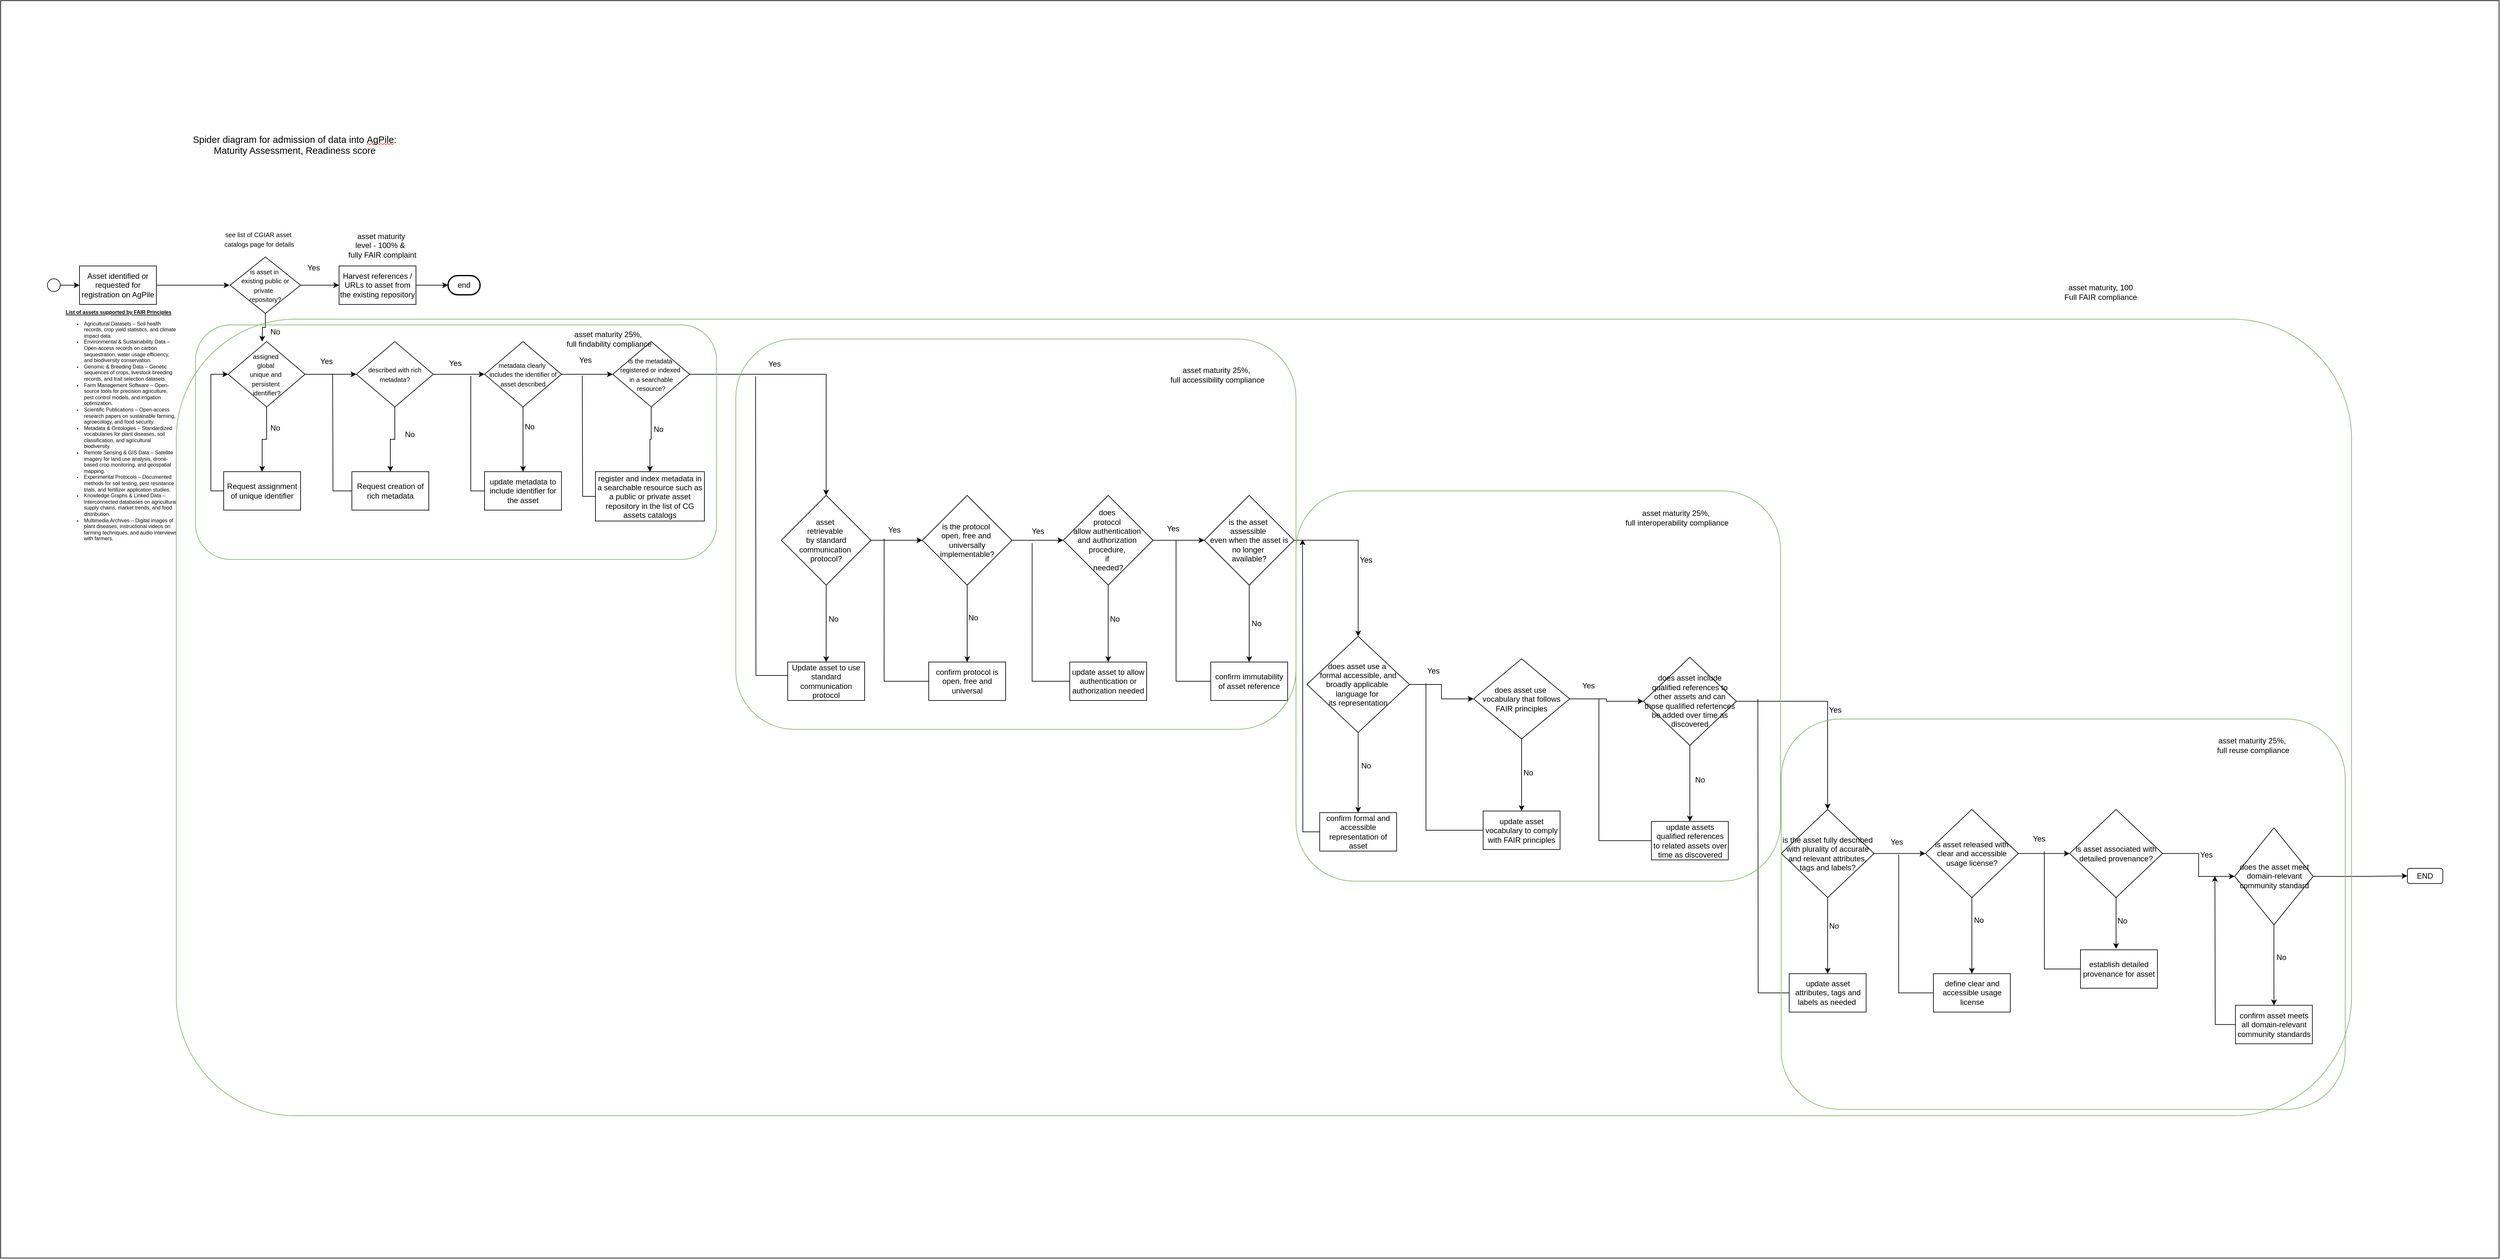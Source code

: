 <mxfile version="27.0.6" pages="2">
  <diagram name="Asset-Decision-Tree" id="kh70RzPJQsRN2QVFIez3">
    <mxGraphModel dx="121473" dy="16720" grid="0" gridSize="10" guides="0" tooltips="1" connect="1" arrows="1" fold="1" page="0" pageScale="1" pageWidth="850" pageHeight="1100" math="0" shadow="0">
      <root>
        <mxCell id="0" />
        <mxCell id="1" parent="0" />
        <mxCell id="baJGxwz3a-WyB7PCBtRj-94" value="" style="group" vertex="1" connectable="0" parent="1">
          <mxGeometry x="-117260" y="-13882" width="3898" height="1962" as="geometry" />
        </mxCell>
        <mxCell id="EKoYhgj5fetH4Y42ur88-1" value="&lt;span data-contrast=&quot;none&quot; class=&quot;TextRun SCXO240272631 BCX8&quot; lang=&quot;EN-US&quot; style=&quot;margin: 0px; padding: 0px; user-select: text; -webkit-user-drag: none; -webkit-tap-highlight-color: transparent; color: rgb(0, 0, 0); font-style: normal; font-variant-caps: normal; font-weight: normal; letter-spacing: normal; orphans: 2; text-align: left; text-indent: 0px; text-transform: none; widows: 2; word-spacing: 0px; -webkit-text-stroke-width: 0px; white-space: normal; background-color: transparent; text-decoration: none; font-size: 11pt; font-family: &amp;quot;Aptos Narrow&amp;quot;, sans-serif; line-height: 17px; font-variant-ligatures: none !important;&quot;&gt;&lt;span class=&quot;NormalTextRun SCXO240272631 BCX8&quot; style=&quot;margin: 0px; padding: 0px; user-select: text; -webkit-user-drag: none; -webkit-tap-highlight-color: transparent; background-color: inherit;&quot;&gt;Spider diagram for admission of data into&lt;span&gt;&amp;nbsp;&lt;/span&gt;&lt;/span&gt;&lt;span class=&quot;SpellingError SCXO240272631 BCX8&quot; style=&quot;margin: 0px; padding: 0px; user-select: text; -webkit-user-drag: none; -webkit-tap-highlight-color: transparent; background-repeat: repeat-x; background-position: left bottom; background-image: url(&amp;quot;data:image/gif;base64,R0lGODlhBQAEAJECAP////8AAAAAAAAAACH5BAEAAAIALAAAAAAFAAQAAAIIlGAXCCHrTCgAOw==&amp;quot;); border-bottom: 1px solid transparent; background-color: inherit;&quot;&gt;AgPile&lt;/span&gt;&lt;span class=&quot;NormalTextRun SCXO240272631 BCX8&quot; style=&quot;margin: 0px; padding: 0px; user-select: text; -webkit-user-drag: none; -webkit-tap-highlight-color: transparent; background-color: inherit;&quot;&gt;:&amp;nbsp;&lt;/span&gt;&lt;/span&gt;&lt;div style=&quot;text-align: center;&quot;&gt;&lt;span data-contrast=&quot;none&quot; class=&quot;TextRun SCXO240272631 BCX8&quot; lang=&quot;EN-US&quot; style=&quot;margin: 0px; padding: 0px; user-select: text; -webkit-user-drag: none; -webkit-tap-highlight-color: transparent; color: rgb(0, 0, 0); font-style: normal; font-variant-caps: normal; font-weight: normal; letter-spacing: normal; orphans: 2; text-indent: 0px; text-transform: none; widows: 2; word-spacing: 0px; -webkit-text-stroke-width: 0px; white-space: normal; background-color: transparent; text-decoration: none; font-size: 11pt; font-family: &amp;quot;Aptos Narrow&amp;quot;, sans-serif; line-height: 17px; font-variant-ligatures: none !important;&quot;&gt;&lt;span class=&quot;NormalTextRun SCXO240272631 BCX8&quot; style=&quot;margin: 0px; padding: 0px; user-select: text; -webkit-user-drag: none; -webkit-tap-highlight-color: transparent; background-color: inherit;&quot;&gt;Maturity Assessment, Readiness score&lt;/span&gt;&lt;/span&gt;&lt;span class=&quot;EOP SCXO240272631 BCX8&quot; style=&quot;margin: 0px; padding: 0px; user-select: text; -webkit-user-drag: none; -webkit-tap-highlight-color: transparent; color: rgb(0, 0, 0); font-style: normal; font-variant-ligatures: normal; font-variant-caps: normal; font-weight: 400; letter-spacing: normal; orphans: 2; text-align: left; text-indent: 0px; text-transform: none; widows: 2; word-spacing: 0px; -webkit-text-stroke-width: 0px; white-space: normal; background-color: rgb(255, 255, 255); text-decoration-thickness: initial; text-decoration-style: initial; text-decoration-color: initial; font-size: 11pt; line-height: 17px; font-family: &amp;quot;Aptos Narrow&amp;quot;, sans-serif;&quot;&gt;&amp;nbsp;&lt;/span&gt;&lt;/div&gt;" style="text;whiteSpace=wrap;html=1;" parent="baJGxwz3a-WyB7PCBtRj-94" vertex="1">
          <mxGeometry x="298" y="202" width="450" height="60" as="geometry" />
        </mxCell>
        <mxCell id="EKoYhgj5fetH4Y42ur88-4" value="" style="edgeStyle=orthogonalEdgeStyle;rounded=0;orthogonalLoop=1;jettySize=auto;html=1;" parent="baJGxwz3a-WyB7PCBtRj-94" source="EKoYhgj5fetH4Y42ur88-2" target="EKoYhgj5fetH4Y42ur88-3" edge="1">
          <mxGeometry relative="1" as="geometry" />
        </mxCell>
        <mxCell id="EKoYhgj5fetH4Y42ur88-2" value="" style="ellipse;whiteSpace=wrap;html=1;aspect=fixed;" parent="baJGxwz3a-WyB7PCBtRj-94" vertex="1">
          <mxGeometry x="73" y="434" width="20" height="20" as="geometry" />
        </mxCell>
        <mxCell id="EKoYhgj5fetH4Y42ur88-3" value="Asset identified or requested for registration on AgPile" style="whiteSpace=wrap;html=1;" parent="baJGxwz3a-WyB7PCBtRj-94" vertex="1">
          <mxGeometry x="123" y="414" width="120" height="60" as="geometry" />
        </mxCell>
        <mxCell id="EKoYhgj5fetH4Y42ur88-8" value="" style="edgeStyle=orthogonalEdgeStyle;rounded=0;orthogonalLoop=1;jettySize=auto;html=1;" parent="baJGxwz3a-WyB7PCBtRj-94" source="EKoYhgj5fetH4Y42ur88-6" target="EKoYhgj5fetH4Y42ur88-7" edge="1">
          <mxGeometry relative="1" as="geometry" />
        </mxCell>
        <mxCell id="EKoYhgj5fetH4Y42ur88-14" value="" style="edgeStyle=orthogonalEdgeStyle;rounded=0;orthogonalLoop=1;jettySize=auto;html=1;" parent="baJGxwz3a-WyB7PCBtRj-94" source="EKoYhgj5fetH4Y42ur88-6" edge="1">
          <mxGeometry relative="1" as="geometry">
            <mxPoint x="408" y="532" as="targetPoint" />
          </mxGeometry>
        </mxCell>
        <mxCell id="EKoYhgj5fetH4Y42ur88-6" value="&lt;font style=&quot;font-size: 10px;&quot;&gt;is asset in&amp;nbsp;&lt;/font&gt;&lt;div&gt;&lt;font style=&quot;font-size: 10px;&quot;&gt;existing public or private&amp;nbsp;&amp;nbsp;&lt;/font&gt;&lt;/div&gt;&lt;div&gt;&lt;font style=&quot;font-size: 10px;&quot;&gt;repository?&lt;/font&gt;&lt;/div&gt;" style="rhombus;whiteSpace=wrap;html=1;" parent="baJGxwz3a-WyB7PCBtRj-94" vertex="1">
          <mxGeometry x="358" y="400" width="110" height="88" as="geometry" />
        </mxCell>
        <mxCell id="EKoYhgj5fetH4Y42ur88-10" style="edgeStyle=orthogonalEdgeStyle;rounded=0;orthogonalLoop=1;jettySize=auto;html=1;" parent="baJGxwz3a-WyB7PCBtRj-94" source="EKoYhgj5fetH4Y42ur88-7" target="EKoYhgj5fetH4Y42ur88-9" edge="1">
          <mxGeometry relative="1" as="geometry" />
        </mxCell>
        <mxCell id="EKoYhgj5fetH4Y42ur88-7" value="Harvest references / URLs to asset from the existing repository" style="whiteSpace=wrap;html=1;" parent="baJGxwz3a-WyB7PCBtRj-94" vertex="1">
          <mxGeometry x="528" y="414" width="120" height="60" as="geometry" />
        </mxCell>
        <mxCell id="EKoYhgj5fetH4Y42ur88-9" value="end" style="strokeWidth=2;html=1;shape=mxgraph.flowchart.terminator;whiteSpace=wrap;" parent="baJGxwz3a-WyB7PCBtRj-94" vertex="1">
          <mxGeometry x="698" y="429" width="50" height="30" as="geometry" />
        </mxCell>
        <mxCell id="EKoYhgj5fetH4Y42ur88-11" style="edgeStyle=orthogonalEdgeStyle;rounded=0;orthogonalLoop=1;jettySize=auto;html=1;" parent="baJGxwz3a-WyB7PCBtRj-94" source="EKoYhgj5fetH4Y42ur88-3" edge="1">
          <mxGeometry relative="1" as="geometry">
            <mxPoint x="357" y="444" as="targetPoint" />
          </mxGeometry>
        </mxCell>
        <mxCell id="EKoYhgj5fetH4Y42ur88-12" value="Yes" style="text;html=1;align=center;verticalAlign=middle;resizable=0;points=[];autosize=1;strokeColor=none;fillColor=none;" parent="baJGxwz3a-WyB7PCBtRj-94" vertex="1">
          <mxGeometry x="468" y="402" width="40" height="30" as="geometry" />
        </mxCell>
        <mxCell id="EKoYhgj5fetH4Y42ur88-16" value="No" style="text;html=1;align=center;verticalAlign=middle;resizable=0;points=[];autosize=1;strokeColor=none;fillColor=none;" parent="baJGxwz3a-WyB7PCBtRj-94" vertex="1">
          <mxGeometry x="408" y="502" width="40" height="30" as="geometry" />
        </mxCell>
        <mxCell id="EKoYhgj5fetH4Y42ur88-22" value="" style="edgeStyle=orthogonalEdgeStyle;rounded=0;orthogonalLoop=1;jettySize=auto;html=1;" parent="baJGxwz3a-WyB7PCBtRj-94" source="EKoYhgj5fetH4Y42ur88-17" target="EKoYhgj5fetH4Y42ur88-21" edge="1">
          <mxGeometry relative="1" as="geometry" />
        </mxCell>
        <mxCell id="EKoYhgj5fetH4Y42ur88-25" value="" style="edgeStyle=orthogonalEdgeStyle;rounded=0;orthogonalLoop=1;jettySize=auto;html=1;" parent="baJGxwz3a-WyB7PCBtRj-94" source="EKoYhgj5fetH4Y42ur88-17" target="EKoYhgj5fetH4Y42ur88-24" edge="1">
          <mxGeometry relative="1" as="geometry" />
        </mxCell>
        <mxCell id="EKoYhgj5fetH4Y42ur88-17" value="&lt;div&gt;&lt;font style=&quot;font-size: 10px;&quot;&gt;assigned&amp;nbsp;&lt;/font&gt;&lt;/div&gt;&lt;div&gt;&lt;font style=&quot;font-size: 10px;&quot;&gt;global&amp;nbsp;&lt;/font&gt;&lt;/div&gt;&lt;div&gt;&lt;font style=&quot;font-size: 10px;&quot;&gt;unique and&amp;nbsp;&lt;/font&gt;&lt;/div&gt;&lt;div&gt;&lt;font style=&quot;font-size: 10px;&quot;&gt;persistent&amp;nbsp;&lt;/font&gt;&lt;/div&gt;&lt;div&gt;&lt;font style=&quot;font-size: 10px;&quot;&gt;identifier?&lt;/font&gt;&lt;/div&gt;" style="rhombus;whiteSpace=wrap;html=1;" parent="baJGxwz3a-WyB7PCBtRj-94" vertex="1">
          <mxGeometry x="355" y="532" width="120" height="102" as="geometry" />
        </mxCell>
        <mxCell id="eXoO0mXBXrkGlScKykgu-1" style="edgeStyle=orthogonalEdgeStyle;rounded=0;orthogonalLoop=1;jettySize=auto;html=1;entryX=0;entryY=0.5;entryDx=0;entryDy=0;fontFamily=Helvetica;fontSize=12;fontColor=default;exitX=0;exitY=0.5;exitDx=0;exitDy=0;" parent="baJGxwz3a-WyB7PCBtRj-94" source="EKoYhgj5fetH4Y42ur88-21" target="EKoYhgj5fetH4Y42ur88-17" edge="1">
          <mxGeometry relative="1" as="geometry" />
        </mxCell>
        <mxCell id="EKoYhgj5fetH4Y42ur88-21" value="Request assignment of unique identifier" style="whiteSpace=wrap;html=1;" parent="baJGxwz3a-WyB7PCBtRj-94" vertex="1">
          <mxGeometry x="348" y="735" width="120" height="60" as="geometry" />
        </mxCell>
        <mxCell id="EKoYhgj5fetH4Y42ur88-23" value="No" style="text;html=1;align=center;verticalAlign=middle;resizable=0;points=[];autosize=1;strokeColor=none;fillColor=none;" parent="baJGxwz3a-WyB7PCBtRj-94" vertex="1">
          <mxGeometry x="408" y="652" width="40" height="30" as="geometry" />
        </mxCell>
        <mxCell id="EKoYhgj5fetH4Y42ur88-27" value="" style="edgeStyle=orthogonalEdgeStyle;rounded=0;orthogonalLoop=1;jettySize=auto;html=1;" parent="baJGxwz3a-WyB7PCBtRj-94" source="EKoYhgj5fetH4Y42ur88-24" target="EKoYhgj5fetH4Y42ur88-26" edge="1">
          <mxGeometry relative="1" as="geometry" />
        </mxCell>
        <mxCell id="eXoO0mXBXrkGlScKykgu-7" value="" style="edgeStyle=orthogonalEdgeStyle;rounded=0;orthogonalLoop=1;jettySize=auto;html=1;fontFamily=Helvetica;fontSize=12;fontColor=default;" parent="baJGxwz3a-WyB7PCBtRj-94" source="EKoYhgj5fetH4Y42ur88-24" target="eXoO0mXBXrkGlScKykgu-6" edge="1">
          <mxGeometry relative="1" as="geometry" />
        </mxCell>
        <mxCell id="EKoYhgj5fetH4Y42ur88-24" value="&lt;div&gt;&lt;span style=&quot;font-size: 10px;&quot;&gt;described with rich metadata?&lt;/span&gt;&lt;/div&gt;" style="rhombus;whiteSpace=wrap;html=1;" parent="baJGxwz3a-WyB7PCBtRj-94" vertex="1">
          <mxGeometry x="555" y="532" width="120" height="102" as="geometry" />
        </mxCell>
        <mxCell id="eXoO0mXBXrkGlScKykgu-5" style="edgeStyle=orthogonalEdgeStyle;rounded=0;orthogonalLoop=1;jettySize=auto;html=1;fontFamily=Helvetica;fontSize=12;fontColor=default;endArrow=none;startFill=0;" parent="baJGxwz3a-WyB7PCBtRj-94" source="EKoYhgj5fetH4Y42ur88-26" edge="1">
          <mxGeometry relative="1" as="geometry">
            <mxPoint x="518" y="582" as="targetPoint" />
          </mxGeometry>
        </mxCell>
        <mxCell id="EKoYhgj5fetH4Y42ur88-26" value="Request creation of rich metadata" style="whiteSpace=wrap;html=1;" parent="baJGxwz3a-WyB7PCBtRj-94" vertex="1">
          <mxGeometry x="548" y="735" width="120" height="60" as="geometry" />
        </mxCell>
        <mxCell id="EKoYhgj5fetH4Y42ur88-28" value="No" style="text;html=1;align=center;verticalAlign=middle;resizable=0;points=[];autosize=1;strokeColor=none;fillColor=none;" parent="baJGxwz3a-WyB7PCBtRj-94" vertex="1">
          <mxGeometry x="618" y="662" width="40" height="30" as="geometry" />
        </mxCell>
        <mxCell id="EKoYhgj5fetH4Y42ur88-33" value="&lt;div style=&quot;text-align: center;&quot;&gt;&lt;span style=&quot;background-color: transparent; color: light-dark(rgb(0, 0, 0), rgb(255, 255, 255)); text-wrap-mode: nowrap;&quot;&gt;&lt;b&gt;&lt;u&gt;List of assets supported by FAIR Principles&lt;/u&gt;&lt;/b&gt;&lt;/span&gt;&lt;/div&gt;&lt;ul&gt;&lt;li&gt;Agricultural Datasets – Soil health records,&amp;nbsp;&lt;span style=&quot;background-color: transparent; color: light-dark(rgb(0, 0, 0), rgb(255, 255, 255));&quot;&gt;crop yield statistics, and climate impact data.&lt;/span&gt;&lt;/li&gt;&lt;li&gt;Environmental &amp;amp; Sustainability Data – Open-access records on carbon sequestration, water usage efficiency, and biodiversity conservation.&lt;/li&gt;&lt;li&gt;Genomic &amp;amp; Breeding Data – Genetic sequences of crops, livestock breeding records, and trait selection datasets.&lt;/li&gt;&lt;li&gt;Farm Management Software – Open-source tools for precision agriculture, pest control models, and irrigation optimization.&lt;/li&gt;&lt;li&gt;Scientific Publications – Open-access research papers on sustainable farming, agroecology, and food security.&lt;/li&gt;&lt;li&gt;Metadata &amp;amp; Ontologies – Standardized vocabularies for plant diseases, soil classification, and agricultural biodiversity.&lt;/li&gt;&lt;li&gt;Remote Sensing &amp;amp; GIS Data – Satellite imagery for land use analysis, drone-based crop monitoring, and geospatial mapping.&lt;/li&gt;&lt;li&gt;Experimental Protocols – Documented methods for soil testing, pest resistance trials, and fertilizer application studies.&lt;/li&gt;&lt;li&gt;Knowledge Graphs &amp;amp; Linked Data – Interconnected databases on agricultural supply chains, market trends, and food distribution.&lt;/li&gt;&lt;li&gt;Multimedia Archives – Digital images of plant diseases, instructional videos on farming techniques, and audio interviews with farmers.&lt;/li&gt;&lt;/ul&gt;" style="text;html=1;align=left;verticalAlign=middle;rounded=0; whiteSpace=wrap;overflow=visible;whiteSpace=wrap;fontSize=8;" parent="baJGxwz3a-WyB7PCBtRj-94" vertex="1">
          <mxGeometry x="88" y="582" width="190" height="170" as="geometry" />
        </mxCell>
        <mxCell id="EKoYhgj5fetH4Y42ur88-37" value="&lt;font style=&quot;font-size: 10px;&quot;&gt;see list of CGIAR asset&amp;nbsp;&lt;/font&gt;&lt;div&gt;&lt;font style=&quot;font-size: 10px;&quot;&gt;catalogs page for details&lt;/font&gt;&lt;/div&gt;" style="text;html=1;align=center;verticalAlign=middle;resizable=0;points=[];autosize=1;strokeColor=none;fillColor=none;fontFamily=Helvetica;fontSize=12;fontColor=default;" parent="baJGxwz3a-WyB7PCBtRj-94" vertex="1">
          <mxGeometry x="338" y="352" width="130" height="40" as="geometry" />
        </mxCell>
        <mxCell id="eXoO0mXBXrkGlScKykgu-9" value="" style="edgeStyle=orthogonalEdgeStyle;rounded=0;orthogonalLoop=1;jettySize=auto;html=1;fontFamily=Helvetica;fontSize=12;fontColor=default;" parent="baJGxwz3a-WyB7PCBtRj-94" source="eXoO0mXBXrkGlScKykgu-6" target="eXoO0mXBXrkGlScKykgu-8" edge="1">
          <mxGeometry relative="1" as="geometry" />
        </mxCell>
        <mxCell id="eXoO0mXBXrkGlScKykgu-11" value="" style="edgeStyle=orthogonalEdgeStyle;rounded=0;orthogonalLoop=1;jettySize=auto;html=1;fontFamily=Helvetica;fontSize=12;fontColor=default;" parent="baJGxwz3a-WyB7PCBtRj-94" source="eXoO0mXBXrkGlScKykgu-6" target="eXoO0mXBXrkGlScKykgu-10" edge="1">
          <mxGeometry relative="1" as="geometry" />
        </mxCell>
        <mxCell id="eXoO0mXBXrkGlScKykgu-6" value="&lt;div&gt;&lt;span style=&quot;font-size: 10px;&quot;&gt;metadata clearly&amp;nbsp;&lt;/span&gt;&lt;/div&gt;&lt;div&gt;&lt;span style=&quot;font-size: 10px;&quot;&gt;includes the identifier of asset described&lt;/span&gt;&lt;/div&gt;" style="rhombus;whiteSpace=wrap;html=1;" parent="baJGxwz3a-WyB7PCBtRj-94" vertex="1">
          <mxGeometry x="755" y="532" width="120" height="102" as="geometry" />
        </mxCell>
        <mxCell id="baJGxwz3a-WyB7PCBtRj-30" style="edgeStyle=orthogonalEdgeStyle;rounded=0;orthogonalLoop=1;jettySize=auto;html=1;endArrow=none;startFill=0;entryX=1.146;entryY=1.249;entryDx=0;entryDy=0;entryPerimeter=0;" edge="1" parent="baJGxwz3a-WyB7PCBtRj-94" source="eXoO0mXBXrkGlScKykgu-8" target="baJGxwz3a-WyB7PCBtRj-14">
          <mxGeometry relative="1" as="geometry">
            <mxPoint x="711.317" y="588.651" as="targetPoint" />
          </mxGeometry>
        </mxCell>
        <mxCell id="eXoO0mXBXrkGlScKykgu-8" value="update metadata to include identifier for the asset" style="whiteSpace=wrap;html=1;" parent="baJGxwz3a-WyB7PCBtRj-94" vertex="1">
          <mxGeometry x="755" y="735" width="120" height="60" as="geometry" />
        </mxCell>
        <mxCell id="eXoO0mXBXrkGlScKykgu-13" value="" style="edgeStyle=orthogonalEdgeStyle;rounded=0;orthogonalLoop=1;jettySize=auto;html=1;fontFamily=Helvetica;fontSize=12;fontColor=default;" parent="baJGxwz3a-WyB7PCBtRj-94" source="eXoO0mXBXrkGlScKykgu-10" target="eXoO0mXBXrkGlScKykgu-12" edge="1">
          <mxGeometry relative="1" as="geometry" />
        </mxCell>
        <mxCell id="eXoO0mXBXrkGlScKykgu-15" value="" style="edgeStyle=orthogonalEdgeStyle;rounded=0;orthogonalLoop=1;jettySize=auto;html=1;fontFamily=Helvetica;fontSize=12;fontColor=default;" parent="baJGxwz3a-WyB7PCBtRj-94" source="eXoO0mXBXrkGlScKykgu-10" target="eXoO0mXBXrkGlScKykgu-14" edge="1">
          <mxGeometry relative="1" as="geometry" />
        </mxCell>
        <mxCell id="eXoO0mXBXrkGlScKykgu-10" value="&lt;div&gt;&lt;span style=&quot;font-size: 10px;&quot;&gt;is the metadata&amp;nbsp;&lt;/span&gt;&lt;/div&gt;&lt;div&gt;&lt;span style=&quot;font-size: 10px;&quot;&gt;registered or indexed&amp;nbsp;&lt;/span&gt;&lt;/div&gt;&lt;div&gt;&lt;span style=&quot;font-size: 10px;&quot;&gt;in a searchable&lt;/span&gt;&lt;/div&gt;&lt;div&gt;&lt;span style=&quot;font-size: 10px;&quot;&gt;resource?&lt;/span&gt;&lt;/div&gt;" style="rhombus;whiteSpace=wrap;html=1;" parent="baJGxwz3a-WyB7PCBtRj-94" vertex="1">
          <mxGeometry x="955" y="532" width="120" height="102" as="geometry" />
        </mxCell>
        <mxCell id="baJGxwz3a-WyB7PCBtRj-31" style="edgeStyle=orthogonalEdgeStyle;rounded=0;orthogonalLoop=1;jettySize=auto;html=1;endArrow=none;startFill=0;" edge="1" parent="baJGxwz3a-WyB7PCBtRj-94" source="eXoO0mXBXrkGlScKykgu-12">
          <mxGeometry relative="1" as="geometry">
            <mxPoint x="907.467" y="585.133" as="targetPoint" />
          </mxGeometry>
        </mxCell>
        <mxCell id="eXoO0mXBXrkGlScKykgu-12" value="register and index metadata in a searchable resource such as a public or private asset repository in the list of CG assets catalogs" style="whiteSpace=wrap;html=1;" parent="baJGxwz3a-WyB7PCBtRj-94" vertex="1">
          <mxGeometry x="928" y="735" width="170" height="77" as="geometry" />
        </mxCell>
        <mxCell id="eXoO0mXBXrkGlScKykgu-17" value="" style="edgeStyle=orthogonalEdgeStyle;rounded=0;orthogonalLoop=1;jettySize=auto;html=1;fontFamily=Helvetica;fontSize=12;fontColor=default;" parent="baJGxwz3a-WyB7PCBtRj-94" source="eXoO0mXBXrkGlScKykgu-14" target="eXoO0mXBXrkGlScKykgu-16" edge="1">
          <mxGeometry relative="1" as="geometry" />
        </mxCell>
        <mxCell id="baJGxwz3a-WyB7PCBtRj-32" style="edgeStyle=orthogonalEdgeStyle;rounded=0;orthogonalLoop=1;jettySize=auto;html=1;endArrow=none;startFill=0;exitX=0;exitY=0.35;exitDx=0;exitDy=0;exitPerimeter=0;" edge="1" parent="baJGxwz3a-WyB7PCBtRj-94" source="baJGxwz3a-WyB7PCBtRj-33">
          <mxGeometry relative="1" as="geometry">
            <mxPoint x="1177.867" y="586.2" as="targetPoint" />
          </mxGeometry>
        </mxCell>
        <mxCell id="baJGxwz3a-WyB7PCBtRj-34" value="" style="edgeStyle=orthogonalEdgeStyle;rounded=0;orthogonalLoop=1;jettySize=auto;html=1;" edge="1" parent="baJGxwz3a-WyB7PCBtRj-94" source="eXoO0mXBXrkGlScKykgu-14" target="baJGxwz3a-WyB7PCBtRj-33">
          <mxGeometry relative="1" as="geometry" />
        </mxCell>
        <mxCell id="eXoO0mXBXrkGlScKykgu-14" value="asset&amp;nbsp;&lt;div&gt;retrievable&amp;nbsp;&lt;div&gt;by standard communication&amp;nbsp;&lt;/div&gt;&lt;div&gt;protocol?&lt;/div&gt;&lt;/div&gt;" style="rhombus;whiteSpace=wrap;html=1;" parent="baJGxwz3a-WyB7PCBtRj-94" vertex="1">
          <mxGeometry x="1218" y="772" width="140" height="140" as="geometry" />
        </mxCell>
        <mxCell id="eXoO0mXBXrkGlScKykgu-19" value="" style="edgeStyle=orthogonalEdgeStyle;rounded=0;orthogonalLoop=1;jettySize=auto;html=1;fontFamily=Helvetica;fontSize=12;fontColor=default;" parent="baJGxwz3a-WyB7PCBtRj-94" source="eXoO0mXBXrkGlScKykgu-16" target="eXoO0mXBXrkGlScKykgu-18" edge="1">
          <mxGeometry relative="1" as="geometry" />
        </mxCell>
        <mxCell id="baJGxwz3a-WyB7PCBtRj-36" value="" style="edgeStyle=orthogonalEdgeStyle;rounded=0;orthogonalLoop=1;jettySize=auto;html=1;" edge="1" parent="baJGxwz3a-WyB7PCBtRj-94" source="eXoO0mXBXrkGlScKykgu-16" target="baJGxwz3a-WyB7PCBtRj-35">
          <mxGeometry relative="1" as="geometry" />
        </mxCell>
        <mxCell id="eXoO0mXBXrkGlScKykgu-16" value="is the protocol&amp;nbsp;&lt;div&gt;open,&amp;nbsp;&lt;span style=&quot;background-color: transparent; color: light-dark(rgb(0, 0, 0), rgb(255, 255, 255));&quot;&gt;free and&amp;nbsp;&lt;/span&gt;&lt;/div&gt;&lt;div&gt;&lt;span style=&quot;background-color: transparent; color: light-dark(rgb(0, 0, 0), rgb(255, 255, 255));&quot;&gt;universally implementable?&lt;/span&gt;&lt;/div&gt;" style="rhombus;whiteSpace=wrap;html=1;" parent="baJGxwz3a-WyB7PCBtRj-94" vertex="1">
          <mxGeometry x="1438" y="772" width="140" height="140" as="geometry" />
        </mxCell>
        <mxCell id="eXoO0mXBXrkGlScKykgu-21" value="" style="edgeStyle=orthogonalEdgeStyle;rounded=0;orthogonalLoop=1;jettySize=auto;html=1;fontFamily=Helvetica;fontSize=12;fontColor=default;" parent="baJGxwz3a-WyB7PCBtRj-94" source="eXoO0mXBXrkGlScKykgu-18" target="eXoO0mXBXrkGlScKykgu-20" edge="1">
          <mxGeometry relative="1" as="geometry" />
        </mxCell>
        <mxCell id="baJGxwz3a-WyB7PCBtRj-39" value="" style="edgeStyle=orthogonalEdgeStyle;rounded=0;orthogonalLoop=1;jettySize=auto;html=1;" edge="1" parent="baJGxwz3a-WyB7PCBtRj-94" source="eXoO0mXBXrkGlScKykgu-18" target="baJGxwz3a-WyB7PCBtRj-38">
          <mxGeometry relative="1" as="geometry" />
        </mxCell>
        <mxCell id="eXoO0mXBXrkGlScKykgu-18" value="does&amp;nbsp;&lt;div&gt;protocol&amp;nbsp;&lt;div&gt;allow authentication&amp;nbsp;&lt;/div&gt;&lt;div&gt;and authorization&amp;nbsp;&lt;div&gt;procedure,&amp;nbsp;&lt;/div&gt;&lt;div&gt;if&amp;nbsp;&lt;/div&gt;&lt;div&gt;needed?&lt;/div&gt;&lt;/div&gt;&lt;/div&gt;" style="rhombus;whiteSpace=wrap;html=1;" parent="baJGxwz3a-WyB7PCBtRj-94" vertex="1">
          <mxGeometry x="1658" y="772" width="140" height="140" as="geometry" />
        </mxCell>
        <mxCell id="eXoO0mXBXrkGlScKykgu-23" value="" style="edgeStyle=orthogonalEdgeStyle;rounded=0;orthogonalLoop=1;jettySize=auto;html=1;fontFamily=Helvetica;fontSize=12;fontColor=default;" parent="baJGxwz3a-WyB7PCBtRj-94" source="eXoO0mXBXrkGlScKykgu-20" target="eXoO0mXBXrkGlScKykgu-22" edge="1">
          <mxGeometry relative="1" as="geometry" />
        </mxCell>
        <mxCell id="baJGxwz3a-WyB7PCBtRj-42" value="" style="edgeStyle=orthogonalEdgeStyle;rounded=0;orthogonalLoop=1;jettySize=auto;html=1;" edge="1" parent="baJGxwz3a-WyB7PCBtRj-94" source="eXoO0mXBXrkGlScKykgu-20" target="baJGxwz3a-WyB7PCBtRj-41">
          <mxGeometry relative="1" as="geometry" />
        </mxCell>
        <mxCell id="eXoO0mXBXrkGlScKykgu-20" value="is the asset&amp;nbsp;&lt;div&gt;assessible&amp;nbsp;&lt;div&gt;even when the asset is no longer&amp;nbsp;&lt;/div&gt;&lt;div&gt;available?&lt;/div&gt;&lt;/div&gt;" style="rhombus;whiteSpace=wrap;html=1;" parent="baJGxwz3a-WyB7PCBtRj-94" vertex="1">
          <mxGeometry x="1878" y="772" width="140" height="140" as="geometry" />
        </mxCell>
        <mxCell id="baJGxwz3a-WyB7PCBtRj-2" value="" style="edgeStyle=orthogonalEdgeStyle;rounded=0;orthogonalLoop=1;jettySize=auto;html=1;" edge="1" parent="baJGxwz3a-WyB7PCBtRj-94" source="eXoO0mXBXrkGlScKykgu-22" target="baJGxwz3a-WyB7PCBtRj-1">
          <mxGeometry relative="1" as="geometry" />
        </mxCell>
        <mxCell id="baJGxwz3a-WyB7PCBtRj-45" value="" style="edgeStyle=orthogonalEdgeStyle;rounded=0;orthogonalLoop=1;jettySize=auto;html=1;" edge="1" parent="baJGxwz3a-WyB7PCBtRj-94" source="eXoO0mXBXrkGlScKykgu-22" target="baJGxwz3a-WyB7PCBtRj-44">
          <mxGeometry relative="1" as="geometry" />
        </mxCell>
        <mxCell id="eXoO0mXBXrkGlScKykgu-22" value="does asset use a&amp;nbsp;&lt;div&gt;formal accessible, and broadly applicable&amp;nbsp;&lt;div&gt;language for&amp;nbsp;&lt;/div&gt;&lt;div&gt;its representation&lt;/div&gt;&lt;/div&gt;" style="rhombus;whiteSpace=wrap;html=1;" parent="baJGxwz3a-WyB7PCBtRj-94" vertex="1">
          <mxGeometry x="2038" y="992" width="160" height="150" as="geometry" />
        </mxCell>
        <mxCell id="baJGxwz3a-WyB7PCBtRj-4" value="" style="edgeStyle=orthogonalEdgeStyle;rounded=0;orthogonalLoop=1;jettySize=auto;html=1;" edge="1" parent="baJGxwz3a-WyB7PCBtRj-94" source="baJGxwz3a-WyB7PCBtRj-1" target="baJGxwz3a-WyB7PCBtRj-3">
          <mxGeometry relative="1" as="geometry" />
        </mxCell>
        <mxCell id="baJGxwz3a-WyB7PCBtRj-48" value="" style="edgeStyle=orthogonalEdgeStyle;rounded=0;orthogonalLoop=1;jettySize=auto;html=1;" edge="1" parent="baJGxwz3a-WyB7PCBtRj-94" source="baJGxwz3a-WyB7PCBtRj-1" target="baJGxwz3a-WyB7PCBtRj-47">
          <mxGeometry relative="1" as="geometry" />
        </mxCell>
        <mxCell id="baJGxwz3a-WyB7PCBtRj-1" value="does asset use&amp;nbsp;&lt;div&gt;vocabulary that follows FAIR principles&lt;/div&gt;" style="rhombus;whiteSpace=wrap;html=1;" vertex="1" parent="baJGxwz3a-WyB7PCBtRj-94">
          <mxGeometry x="2298" y="1027" width="150" height="125" as="geometry" />
        </mxCell>
        <mxCell id="baJGxwz3a-WyB7PCBtRj-6" value="" style="edgeStyle=orthogonalEdgeStyle;rounded=0;orthogonalLoop=1;jettySize=auto;html=1;" edge="1" parent="baJGxwz3a-WyB7PCBtRj-94" source="baJGxwz3a-WyB7PCBtRj-3" target="baJGxwz3a-WyB7PCBtRj-5">
          <mxGeometry relative="1" as="geometry" />
        </mxCell>
        <mxCell id="baJGxwz3a-WyB7PCBtRj-51" value="" style="edgeStyle=orthogonalEdgeStyle;rounded=0;orthogonalLoop=1;jettySize=auto;html=1;" edge="1" parent="baJGxwz3a-WyB7PCBtRj-94" source="baJGxwz3a-WyB7PCBtRj-3" target="baJGxwz3a-WyB7PCBtRj-50">
          <mxGeometry relative="1" as="geometry" />
        </mxCell>
        <mxCell id="baJGxwz3a-WyB7PCBtRj-3" value="does asset include qualified references to other assets and can those qualified refertences be added over time as discovered" style="rhombus;whiteSpace=wrap;html=1;" vertex="1" parent="baJGxwz3a-WyB7PCBtRj-94">
          <mxGeometry x="2563" y="1024.5" width="145" height="137.5" as="geometry" />
        </mxCell>
        <mxCell id="baJGxwz3a-WyB7PCBtRj-8" value="" style="edgeStyle=orthogonalEdgeStyle;rounded=0;orthogonalLoop=1;jettySize=auto;html=1;" edge="1" parent="baJGxwz3a-WyB7PCBtRj-94" source="baJGxwz3a-WyB7PCBtRj-5" target="baJGxwz3a-WyB7PCBtRj-7">
          <mxGeometry relative="1" as="geometry" />
        </mxCell>
        <mxCell id="baJGxwz3a-WyB7PCBtRj-55" value="" style="edgeStyle=orthogonalEdgeStyle;rounded=0;orthogonalLoop=1;jettySize=auto;html=1;" edge="1" parent="baJGxwz3a-WyB7PCBtRj-94" source="baJGxwz3a-WyB7PCBtRj-5" target="baJGxwz3a-WyB7PCBtRj-54">
          <mxGeometry relative="1" as="geometry" />
        </mxCell>
        <mxCell id="baJGxwz3a-WyB7PCBtRj-5" value="is the asset fully described with plurality of accurate and relevant attributes, tags and labels?" style="rhombus;whiteSpace=wrap;html=1;" vertex="1" parent="baJGxwz3a-WyB7PCBtRj-94">
          <mxGeometry x="2778" y="1262" width="145" height="137.5" as="geometry" />
        </mxCell>
        <mxCell id="baJGxwz3a-WyB7PCBtRj-10" value="" style="edgeStyle=orthogonalEdgeStyle;rounded=0;orthogonalLoop=1;jettySize=auto;html=1;" edge="1" parent="baJGxwz3a-WyB7PCBtRj-94" source="baJGxwz3a-WyB7PCBtRj-7" target="baJGxwz3a-WyB7PCBtRj-9">
          <mxGeometry relative="1" as="geometry" />
        </mxCell>
        <mxCell id="baJGxwz3a-WyB7PCBtRj-58" value="" style="edgeStyle=orthogonalEdgeStyle;rounded=0;orthogonalLoop=1;jettySize=auto;html=1;" edge="1" parent="baJGxwz3a-WyB7PCBtRj-94" source="baJGxwz3a-WyB7PCBtRj-7" target="baJGxwz3a-WyB7PCBtRj-57">
          <mxGeometry relative="1" as="geometry" />
        </mxCell>
        <mxCell id="baJGxwz3a-WyB7PCBtRj-7" value="is asset released with clear and accessible usage license?" style="rhombus;whiteSpace=wrap;html=1;" vertex="1" parent="baJGxwz3a-WyB7PCBtRj-94">
          <mxGeometry x="3003" y="1262" width="145" height="137.5" as="geometry" />
        </mxCell>
        <mxCell id="baJGxwz3a-WyB7PCBtRj-12" value="" style="edgeStyle=orthogonalEdgeStyle;rounded=0;orthogonalLoop=1;jettySize=auto;html=1;" edge="1" parent="baJGxwz3a-WyB7PCBtRj-94" source="baJGxwz3a-WyB7PCBtRj-9" target="baJGxwz3a-WyB7PCBtRj-11">
          <mxGeometry relative="1" as="geometry" />
        </mxCell>
        <mxCell id="baJGxwz3a-WyB7PCBtRj-61" value="" style="edgeStyle=orthogonalEdgeStyle;rounded=0;orthogonalLoop=1;jettySize=auto;html=1;" edge="1" parent="baJGxwz3a-WyB7PCBtRj-94" source="baJGxwz3a-WyB7PCBtRj-9">
          <mxGeometry relative="1" as="geometry">
            <mxPoint x="3300.5" y="1479.5" as="targetPoint" />
          </mxGeometry>
        </mxCell>
        <mxCell id="baJGxwz3a-WyB7PCBtRj-9" value="is asset associated with detailed provenance?" style="rhombus;whiteSpace=wrap;html=1;" vertex="1" parent="baJGxwz3a-WyB7PCBtRj-94">
          <mxGeometry x="3228" y="1262" width="145" height="137.5" as="geometry" />
        </mxCell>
        <mxCell id="baJGxwz3a-WyB7PCBtRj-29" value="" style="edgeStyle=orthogonalEdgeStyle;rounded=0;orthogonalLoop=1;jettySize=auto;html=1;" edge="1" parent="baJGxwz3a-WyB7PCBtRj-94" source="baJGxwz3a-WyB7PCBtRj-11" target="baJGxwz3a-WyB7PCBtRj-28">
          <mxGeometry relative="1" as="geometry" />
        </mxCell>
        <mxCell id="baJGxwz3a-WyB7PCBtRj-65" value="" style="edgeStyle=orthogonalEdgeStyle;rounded=0;orthogonalLoop=1;jettySize=auto;html=1;" edge="1" parent="baJGxwz3a-WyB7PCBtRj-94" source="baJGxwz3a-WyB7PCBtRj-11" target="baJGxwz3a-WyB7PCBtRj-64">
          <mxGeometry relative="1" as="geometry" />
        </mxCell>
        <mxCell id="baJGxwz3a-WyB7PCBtRj-11" value="does the asset meet domain-relevant community standard" style="rhombus;whiteSpace=wrap;html=1;" vertex="1" parent="baJGxwz3a-WyB7PCBtRj-94">
          <mxGeometry x="3485.5" y="1290.75" width="122.5" height="151.25" as="geometry" />
        </mxCell>
        <mxCell id="baJGxwz3a-WyB7PCBtRj-13" value="Yes" style="text;html=1;align=center;verticalAlign=middle;resizable=0;points=[];autosize=1;strokeColor=none;fillColor=none;" vertex="1" parent="baJGxwz3a-WyB7PCBtRj-94">
          <mxGeometry x="489" y="550" width="38" height="26" as="geometry" />
        </mxCell>
        <mxCell id="baJGxwz3a-WyB7PCBtRj-14" value="Yes" style="text;html=1;align=center;verticalAlign=middle;resizable=0;points=[];autosize=1;strokeColor=none;fillColor=none;" vertex="1" parent="baJGxwz3a-WyB7PCBtRj-94">
          <mxGeometry x="690" y="553" width="38" height="26" as="geometry" />
        </mxCell>
        <mxCell id="baJGxwz3a-WyB7PCBtRj-15" value="Yes" style="text;html=1;align=center;verticalAlign=middle;resizable=0;points=[];autosize=1;strokeColor=none;fillColor=none;" vertex="1" parent="baJGxwz3a-WyB7PCBtRj-94">
          <mxGeometry x="893" y="548" width="38" height="26" as="geometry" />
        </mxCell>
        <mxCell id="baJGxwz3a-WyB7PCBtRj-16" value="Yes" style="text;html=1;align=center;verticalAlign=middle;resizable=0;points=[];autosize=1;strokeColor=none;fillColor=none;" vertex="1" parent="baJGxwz3a-WyB7PCBtRj-94">
          <mxGeometry x="1188" y="554" width="38" height="26" as="geometry" />
        </mxCell>
        <mxCell id="baJGxwz3a-WyB7PCBtRj-17" value="Yes" style="text;html=1;align=center;verticalAlign=middle;resizable=0;points=[];autosize=1;strokeColor=none;fillColor=none;" vertex="1" parent="baJGxwz3a-WyB7PCBtRj-94">
          <mxGeometry x="1375" y="813" width="38" height="26" as="geometry" />
        </mxCell>
        <mxCell id="baJGxwz3a-WyB7PCBtRj-18" value="Yes" style="text;html=1;align=center;verticalAlign=middle;resizable=0;points=[];autosize=1;strokeColor=none;fillColor=none;" vertex="1" parent="baJGxwz3a-WyB7PCBtRj-94">
          <mxGeometry x="1599" y="815" width="38" height="26" as="geometry" />
        </mxCell>
        <mxCell id="baJGxwz3a-WyB7PCBtRj-19" value="Yes" style="text;html=1;align=center;verticalAlign=middle;resizable=0;points=[];autosize=1;strokeColor=none;fillColor=none;" vertex="1" parent="baJGxwz3a-WyB7PCBtRj-94">
          <mxGeometry x="1810" y="811" width="38" height="26" as="geometry" />
        </mxCell>
        <mxCell id="baJGxwz3a-WyB7PCBtRj-20" value="Yes" style="text;html=1;align=center;verticalAlign=middle;resizable=0;points=[];autosize=1;strokeColor=none;fillColor=none;" vertex="1" parent="baJGxwz3a-WyB7PCBtRj-94">
          <mxGeometry x="2111" y="860" width="38" height="26" as="geometry" />
        </mxCell>
        <mxCell id="baJGxwz3a-WyB7PCBtRj-22" value="Yes" style="text;html=1;align=center;verticalAlign=middle;resizable=0;points=[];autosize=1;strokeColor=none;fillColor=none;" vertex="1" parent="baJGxwz3a-WyB7PCBtRj-94">
          <mxGeometry x="2216" y="1033" width="38" height="26" as="geometry" />
        </mxCell>
        <mxCell id="baJGxwz3a-WyB7PCBtRj-23" value="Yes" style="text;html=1;align=center;verticalAlign=middle;resizable=0;points=[];autosize=1;strokeColor=none;fillColor=none;" vertex="1" parent="baJGxwz3a-WyB7PCBtRj-94">
          <mxGeometry x="2458" y="1056" width="38" height="26" as="geometry" />
        </mxCell>
        <mxCell id="baJGxwz3a-WyB7PCBtRj-24" value="Yes" style="text;html=1;align=center;verticalAlign=middle;resizable=0;points=[];autosize=1;strokeColor=none;fillColor=none;" vertex="1" parent="baJGxwz3a-WyB7PCBtRj-94">
          <mxGeometry x="2843" y="1094" width="38" height="26" as="geometry" />
        </mxCell>
        <mxCell id="baJGxwz3a-WyB7PCBtRj-25" value="Yes" style="text;html=1;align=center;verticalAlign=middle;resizable=0;points=[];autosize=1;strokeColor=none;fillColor=none;" vertex="1" parent="baJGxwz3a-WyB7PCBtRj-94">
          <mxGeometry x="2939" y="1300" width="38" height="26" as="geometry" />
        </mxCell>
        <mxCell id="baJGxwz3a-WyB7PCBtRj-26" value="Yes" style="text;html=1;align=center;verticalAlign=middle;resizable=0;points=[];autosize=1;strokeColor=none;fillColor=none;" vertex="1" parent="baJGxwz3a-WyB7PCBtRj-94">
          <mxGeometry x="3161" y="1295" width="38" height="26" as="geometry" />
        </mxCell>
        <mxCell id="baJGxwz3a-WyB7PCBtRj-27" value="Yes" style="text;html=1;align=center;verticalAlign=middle;resizable=0;points=[];autosize=1;strokeColor=none;fillColor=none;" vertex="1" parent="baJGxwz3a-WyB7PCBtRj-94">
          <mxGeometry x="3422" y="1320" width="38" height="26" as="geometry" />
        </mxCell>
        <mxCell id="baJGxwz3a-WyB7PCBtRj-28" value="END" style="rounded=1;whiteSpace=wrap;html=1;" vertex="1" parent="baJGxwz3a-WyB7PCBtRj-94">
          <mxGeometry x="3755" y="1354" width="55.25" height="23.63" as="geometry" />
        </mxCell>
        <mxCell id="baJGxwz3a-WyB7PCBtRj-33" value="Update asset to use standard communication protocol" style="whiteSpace=wrap;html=1;" vertex="1" parent="baJGxwz3a-WyB7PCBtRj-94">
          <mxGeometry x="1228" y="1032" width="120" height="60" as="geometry" />
        </mxCell>
        <mxCell id="baJGxwz3a-WyB7PCBtRj-35" value="confirm protocol is open, free and universal" style="whiteSpace=wrap;html=1;" vertex="1" parent="baJGxwz3a-WyB7PCBtRj-94">
          <mxGeometry x="1448" y="1032" width="120" height="60" as="geometry" />
        </mxCell>
        <mxCell id="baJGxwz3a-WyB7PCBtRj-37" style="edgeStyle=orthogonalEdgeStyle;rounded=0;orthogonalLoop=1;jettySize=auto;html=1;entryX=0.089;entryY=1.021;entryDx=0;entryDy=0;entryPerimeter=0;endArrow=none;startFill=0;" edge="1" parent="baJGxwz3a-WyB7PCBtRj-94" source="baJGxwz3a-WyB7PCBtRj-35" target="baJGxwz3a-WyB7PCBtRj-17">
          <mxGeometry relative="1" as="geometry" />
        </mxCell>
        <mxCell id="baJGxwz3a-WyB7PCBtRj-38" value="update asset to allow authentication or authorization needed" style="whiteSpace=wrap;html=1;" vertex="1" parent="baJGxwz3a-WyB7PCBtRj-94">
          <mxGeometry x="1668" y="1032" width="120" height="60" as="geometry" />
        </mxCell>
        <mxCell id="baJGxwz3a-WyB7PCBtRj-40" style="edgeStyle=orthogonalEdgeStyle;rounded=0;orthogonalLoop=1;jettySize=auto;html=1;entryX=0.272;entryY=1.21;entryDx=0;entryDy=0;entryPerimeter=0;endArrow=none;startFill=0;" edge="1" parent="baJGxwz3a-WyB7PCBtRj-94" source="baJGxwz3a-WyB7PCBtRj-38" target="baJGxwz3a-WyB7PCBtRj-18">
          <mxGeometry relative="1" as="geometry" />
        </mxCell>
        <mxCell id="baJGxwz3a-WyB7PCBtRj-41" value="confirm immutability of asset reference" style="whiteSpace=wrap;html=1;" vertex="1" parent="baJGxwz3a-WyB7PCBtRj-94">
          <mxGeometry x="1888" y="1032" width="120" height="60" as="geometry" />
        </mxCell>
        <mxCell id="baJGxwz3a-WyB7PCBtRj-43" style="edgeStyle=orthogonalEdgeStyle;rounded=0;orthogonalLoop=1;jettySize=auto;html=1;entryX=0.628;entryY=1.179;entryDx=0;entryDy=0;entryPerimeter=0;endArrow=none;startFill=0;" edge="1" parent="baJGxwz3a-WyB7PCBtRj-94" source="baJGxwz3a-WyB7PCBtRj-41" target="baJGxwz3a-WyB7PCBtRj-19">
          <mxGeometry relative="1" as="geometry" />
        </mxCell>
        <mxCell id="baJGxwz3a-WyB7PCBtRj-46" style="edgeStyle=orthogonalEdgeStyle;rounded=0;orthogonalLoop=1;jettySize=auto;html=1;" edge="1" parent="baJGxwz3a-WyB7PCBtRj-94" source="baJGxwz3a-WyB7PCBtRj-44">
          <mxGeometry relative="1" as="geometry">
            <mxPoint x="2031.2" y="840.6" as="targetPoint" />
          </mxGeometry>
        </mxCell>
        <mxCell id="baJGxwz3a-WyB7PCBtRj-44" value="confirm formal and accessible representation of asset" style="whiteSpace=wrap;html=1;" vertex="1" parent="baJGxwz3a-WyB7PCBtRj-94">
          <mxGeometry x="2058" y="1267" width="120" height="60" as="geometry" />
        </mxCell>
        <mxCell id="baJGxwz3a-WyB7PCBtRj-49" style="edgeStyle=orthogonalEdgeStyle;rounded=0;orthogonalLoop=1;jettySize=auto;html=1;endArrow=none;startFill=0;entryX=0.204;entryY=1.236;entryDx=0;entryDy=0;entryPerimeter=0;" edge="1" parent="baJGxwz3a-WyB7PCBtRj-94" source="baJGxwz3a-WyB7PCBtRj-47" target="baJGxwz3a-WyB7PCBtRj-22">
          <mxGeometry relative="1" as="geometry">
            <mxPoint x="2225.867" y="1073.133" as="targetPoint" />
          </mxGeometry>
        </mxCell>
        <mxCell id="baJGxwz3a-WyB7PCBtRj-47" value="update asset vocabulary to comply with FAIR principles" style="whiteSpace=wrap;html=1;" vertex="1" parent="baJGxwz3a-WyB7PCBtRj-94">
          <mxGeometry x="2313" y="1264.5" width="120" height="60" as="geometry" />
        </mxCell>
        <mxCell id="baJGxwz3a-WyB7PCBtRj-50" value="update assets qualified references to related assets over time as discovered" style="whiteSpace=wrap;html=1;" vertex="1" parent="baJGxwz3a-WyB7PCBtRj-94">
          <mxGeometry x="2575.5" y="1280.75" width="120" height="60" as="geometry" />
        </mxCell>
        <mxCell id="baJGxwz3a-WyB7PCBtRj-52" style="edgeStyle=orthogonalEdgeStyle;rounded=0;orthogonalLoop=1;jettySize=auto;html=1;entryX=0.937;entryY=1.274;entryDx=0;entryDy=0;entryPerimeter=0;endArrow=none;startFill=0;" edge="1" parent="baJGxwz3a-WyB7PCBtRj-94" source="baJGxwz3a-WyB7PCBtRj-50" target="baJGxwz3a-WyB7PCBtRj-23">
          <mxGeometry relative="1" as="geometry" />
        </mxCell>
        <mxCell id="baJGxwz3a-WyB7PCBtRj-56" style="edgeStyle=orthogonalEdgeStyle;rounded=0;orthogonalLoop=1;jettySize=auto;html=1;endArrow=none;startFill=0;" edge="1" parent="baJGxwz3a-WyB7PCBtRj-94" source="baJGxwz3a-WyB7PCBtRj-54">
          <mxGeometry relative="1" as="geometry">
            <mxPoint x="2741.6" y="1089.667" as="targetPoint" />
          </mxGeometry>
        </mxCell>
        <mxCell id="baJGxwz3a-WyB7PCBtRj-54" value="update asset attributes, tags and labels as needed&amp;nbsp;" style="whiteSpace=wrap;html=1;" vertex="1" parent="baJGxwz3a-WyB7PCBtRj-94">
          <mxGeometry x="2790.5" y="1518.25" width="120" height="60" as="geometry" />
        </mxCell>
        <mxCell id="baJGxwz3a-WyB7PCBtRj-57" value="define clear and accessible usage license" style="whiteSpace=wrap;html=1;" vertex="1" parent="baJGxwz3a-WyB7PCBtRj-94">
          <mxGeometry x="3015.5" y="1518.25" width="120" height="60" as="geometry" />
        </mxCell>
        <mxCell id="baJGxwz3a-WyB7PCBtRj-59" style="edgeStyle=orthogonalEdgeStyle;rounded=0;orthogonalLoop=1;jettySize=auto;html=1;entryX=0.588;entryY=1.264;entryDx=0;entryDy=0;entryPerimeter=0;endArrow=none;startFill=0;" edge="1" parent="baJGxwz3a-WyB7PCBtRj-94" source="baJGxwz3a-WyB7PCBtRj-57" target="baJGxwz3a-WyB7PCBtRj-25">
          <mxGeometry relative="1" as="geometry" />
        </mxCell>
        <mxCell id="baJGxwz3a-WyB7PCBtRj-62" value="establish detailed provenance for asset" style="whiteSpace=wrap;html=1;" vertex="1" parent="baJGxwz3a-WyB7PCBtRj-94">
          <mxGeometry x="3245" y="1481" width="120" height="60" as="geometry" />
        </mxCell>
        <mxCell id="baJGxwz3a-WyB7PCBtRj-63" style="edgeStyle=orthogonalEdgeStyle;rounded=0;orthogonalLoop=1;jettySize=auto;html=1;entryX=0.725;entryY=1.251;entryDx=0;entryDy=0;entryPerimeter=0;endArrow=none;startFill=0;" edge="1" parent="baJGxwz3a-WyB7PCBtRj-94" source="baJGxwz3a-WyB7PCBtRj-62" target="baJGxwz3a-WyB7PCBtRj-26">
          <mxGeometry relative="1" as="geometry" />
        </mxCell>
        <mxCell id="baJGxwz3a-WyB7PCBtRj-66" style="edgeStyle=orthogonalEdgeStyle;rounded=0;orthogonalLoop=1;jettySize=auto;html=1;" edge="1" parent="baJGxwz3a-WyB7PCBtRj-94" source="baJGxwz3a-WyB7PCBtRj-64">
          <mxGeometry relative="1" as="geometry">
            <mxPoint x="3454.667" y="1365.933" as="targetPoint" />
          </mxGeometry>
        </mxCell>
        <mxCell id="baJGxwz3a-WyB7PCBtRj-64" value="confirm asset meets all domain-relevant community standards" style="whiteSpace=wrap;html=1;" vertex="1" parent="baJGxwz3a-WyB7PCBtRj-94">
          <mxGeometry x="3486.75" y="1567.625" width="120" height="60" as="geometry" />
        </mxCell>
        <mxCell id="baJGxwz3a-WyB7PCBtRj-67" value="No" style="text;html=1;align=center;verticalAlign=middle;resizable=0;points=[];autosize=1;strokeColor=none;fillColor=none;" vertex="1" parent="baJGxwz3a-WyB7PCBtRj-94">
          <mxGeometry x="3541" y="1480" width="33" height="26" as="geometry" />
        </mxCell>
        <mxCell id="baJGxwz3a-WyB7PCBtRj-68" value="No" style="text;html=1;align=center;verticalAlign=middle;resizable=0;points=[];autosize=1;strokeColor=none;fillColor=none;" vertex="1" parent="baJGxwz3a-WyB7PCBtRj-94">
          <mxGeometry x="3293" y="1423" width="33" height="26" as="geometry" />
        </mxCell>
        <mxCell id="baJGxwz3a-WyB7PCBtRj-69" value="No" style="text;html=1;align=center;verticalAlign=middle;resizable=0;points=[];autosize=1;strokeColor=none;fillColor=none;" vertex="1" parent="baJGxwz3a-WyB7PCBtRj-94">
          <mxGeometry x="3069" y="1422" width="33" height="26" as="geometry" />
        </mxCell>
        <mxCell id="baJGxwz3a-WyB7PCBtRj-70" value="No" style="text;html=1;align=center;verticalAlign=middle;resizable=0;points=[];autosize=1;strokeColor=none;fillColor=none;" vertex="1" parent="baJGxwz3a-WyB7PCBtRj-94">
          <mxGeometry x="2843" y="1431" width="33" height="26" as="geometry" />
        </mxCell>
        <mxCell id="baJGxwz3a-WyB7PCBtRj-71" value="No" style="text;html=1;align=center;verticalAlign=middle;resizable=0;points=[];autosize=1;strokeColor=none;fillColor=none;" vertex="1" parent="baJGxwz3a-WyB7PCBtRj-94">
          <mxGeometry x="2634" y="1203" width="33" height="26" as="geometry" />
        </mxCell>
        <mxCell id="baJGxwz3a-WyB7PCBtRj-72" value="No" style="text;html=1;align=center;verticalAlign=middle;resizable=0;points=[];autosize=1;strokeColor=none;fillColor=none;" vertex="1" parent="baJGxwz3a-WyB7PCBtRj-94">
          <mxGeometry x="2366" y="1192" width="33" height="26" as="geometry" />
        </mxCell>
        <mxCell id="baJGxwz3a-WyB7PCBtRj-73" value="No" style="text;html=1;align=center;verticalAlign=middle;resizable=0;points=[];autosize=1;strokeColor=none;fillColor=none;" vertex="1" parent="baJGxwz3a-WyB7PCBtRj-94">
          <mxGeometry x="2113" y="1181" width="33" height="26" as="geometry" />
        </mxCell>
        <mxCell id="baJGxwz3a-WyB7PCBtRj-74" value="No" style="text;html=1;align=center;verticalAlign=middle;resizable=0;points=[];autosize=1;strokeColor=none;fillColor=none;" vertex="1" parent="baJGxwz3a-WyB7PCBtRj-94">
          <mxGeometry x="1942" y="959" width="33" height="26" as="geometry" />
        </mxCell>
        <mxCell id="baJGxwz3a-WyB7PCBtRj-75" value="No" style="text;html=1;align=center;verticalAlign=middle;resizable=0;points=[];autosize=1;strokeColor=none;fillColor=none;" vertex="1" parent="baJGxwz3a-WyB7PCBtRj-94">
          <mxGeometry x="1721" y="952" width="33" height="26" as="geometry" />
        </mxCell>
        <mxCell id="baJGxwz3a-WyB7PCBtRj-76" value="No" style="text;html=1;align=center;verticalAlign=middle;resizable=0;points=[];autosize=1;strokeColor=none;fillColor=none;" vertex="1" parent="baJGxwz3a-WyB7PCBtRj-94">
          <mxGeometry x="1500" y="950" width="33" height="26" as="geometry" />
        </mxCell>
        <mxCell id="baJGxwz3a-WyB7PCBtRj-78" value="No" style="text;html=1;align=center;verticalAlign=middle;resizable=0;points=[];autosize=1;strokeColor=none;fillColor=none;" vertex="1" parent="baJGxwz3a-WyB7PCBtRj-94">
          <mxGeometry x="1282" y="952" width="33" height="26" as="geometry" />
        </mxCell>
        <mxCell id="baJGxwz3a-WyB7PCBtRj-79" value="No" style="text;html=1;align=center;verticalAlign=middle;resizable=0;points=[];autosize=1;strokeColor=none;fillColor=none;" vertex="1" parent="baJGxwz3a-WyB7PCBtRj-94">
          <mxGeometry x="1009" y="656" width="33" height="26" as="geometry" />
        </mxCell>
        <mxCell id="baJGxwz3a-WyB7PCBtRj-80" value="No" style="text;html=1;align=center;verticalAlign=middle;resizable=0;points=[];autosize=1;strokeColor=none;fillColor=none;" vertex="1" parent="baJGxwz3a-WyB7PCBtRj-94">
          <mxGeometry x="808" y="652" width="33" height="26" as="geometry" />
        </mxCell>
        <mxCell id="baJGxwz3a-WyB7PCBtRj-81" value="asset maturity&amp;nbsp;&lt;div&gt;level - 100% &amp;amp;&amp;nbsp;&amp;nbsp;&lt;/div&gt;&lt;div&gt;fully FAIR complaint&lt;/div&gt;" style="text;html=1;align=center;verticalAlign=middle;resizable=0;points=[];autosize=1;strokeColor=none;fillColor=none;" vertex="1" parent="baJGxwz3a-WyB7PCBtRj-94">
          <mxGeometry x="533" y="354" width="124" height="55" as="geometry" />
        </mxCell>
        <mxCell id="baJGxwz3a-WyB7PCBtRj-82" value="" style="rounded=1;whiteSpace=wrap;html=1;fillColor=none;strokeColor=#82b366;" vertex="1" parent="baJGxwz3a-WyB7PCBtRj-94">
          <mxGeometry x="304" y="506" width="813" height="366" as="geometry" />
        </mxCell>
        <mxCell id="baJGxwz3a-WyB7PCBtRj-83" value="asset maturity 25%,&amp;nbsp;&lt;div&gt;f&lt;span style=&quot;background-color: transparent; color: light-dark(rgb(0, 0, 0), rgb(255, 255, 255));&quot;&gt;ull findability compliance&lt;/span&gt;&lt;/div&gt;" style="text;html=1;align=center;verticalAlign=middle;resizable=0;points=[];autosize=1;strokeColor=none;fillColor=none;" vertex="1" parent="baJGxwz3a-WyB7PCBtRj-94">
          <mxGeometry x="873" y="507" width="151" height="41" as="geometry" />
        </mxCell>
        <mxCell id="baJGxwz3a-WyB7PCBtRj-84" value="" style="rounded=1;whiteSpace=wrap;html=1;fillColor=none;strokeColor=#82b366;" vertex="1" parent="baJGxwz3a-WyB7PCBtRj-94">
          <mxGeometry x="1147" y="528" width="874" height="609" as="geometry" />
        </mxCell>
        <mxCell id="baJGxwz3a-WyB7PCBtRj-85" value="asset maturity 25%,&amp;nbsp;&lt;div&gt;f&lt;span style=&quot;background-color: transparent; color: light-dark(rgb(0, 0, 0), rgb(255, 255, 255));&quot;&gt;ull accessibility compliance&lt;/span&gt;&lt;/div&gt;" style="text;html=1;align=center;verticalAlign=middle;resizable=0;points=[];autosize=1;strokeColor=none;fillColor=none;" vertex="1" parent="baJGxwz3a-WyB7PCBtRj-94">
          <mxGeometry x="1815" y="563" width="165" height="41" as="geometry" />
        </mxCell>
        <mxCell id="baJGxwz3a-WyB7PCBtRj-86" value="" style="rounded=1;whiteSpace=wrap;html=1;fillColor=none;strokeColor=#82b366;" vertex="1" parent="baJGxwz3a-WyB7PCBtRj-94">
          <mxGeometry x="2021" y="765" width="756" height="609" as="geometry" />
        </mxCell>
        <mxCell id="baJGxwz3a-WyB7PCBtRj-87" value="asset maturity 25%,&amp;nbsp;&lt;div&gt;f&lt;span style=&quot;background-color: transparent; color: light-dark(rgb(0, 0, 0), rgb(255, 255, 255));&quot;&gt;ull interoperability compliance&lt;/span&gt;&lt;/div&gt;" style="text;html=1;align=center;verticalAlign=middle;resizable=0;points=[];autosize=1;strokeColor=none;fillColor=none;" vertex="1" parent="baJGxwz3a-WyB7PCBtRj-94">
          <mxGeometry x="2525" y="786" width="179" height="41" as="geometry" />
        </mxCell>
        <mxCell id="baJGxwz3a-WyB7PCBtRj-88" value="" style="rounded=1;whiteSpace=wrap;html=1;fillColor=none;strokeColor=#82b366;" vertex="1" parent="baJGxwz3a-WyB7PCBtRj-94">
          <mxGeometry x="2778" y="1121" width="880" height="609" as="geometry" />
        </mxCell>
        <mxCell id="baJGxwz3a-WyB7PCBtRj-89" value="asset maturity 25%,&amp;nbsp;&lt;div&gt;f&lt;span style=&quot;background-color: transparent; color: light-dark(rgb(0, 0, 0), rgb(255, 255, 255));&quot;&gt;ull reuse compliance&lt;/span&gt;&lt;/div&gt;" style="text;html=1;align=center;verticalAlign=middle;resizable=0;points=[];autosize=1;strokeColor=none;fillColor=none;" vertex="1" parent="baJGxwz3a-WyB7PCBtRj-94">
          <mxGeometry x="3448" y="1141" width="131" height="41" as="geometry" />
        </mxCell>
        <mxCell id="baJGxwz3a-WyB7PCBtRj-90" value="" style="rounded=1;whiteSpace=wrap;html=1;fillColor=none;strokeColor=#82b366;" vertex="1" parent="baJGxwz3a-WyB7PCBtRj-94">
          <mxGeometry x="274" y="497" width="3394" height="1243" as="geometry" />
        </mxCell>
        <mxCell id="baJGxwz3a-WyB7PCBtRj-92" value="asset maturity, 100&lt;div&gt;Full FAIR compliance&lt;/div&gt;" style="text;html=1;align=center;verticalAlign=middle;resizable=0;points=[];autosize=1;strokeColor=none;fillColor=none;" vertex="1" parent="baJGxwz3a-WyB7PCBtRj-94">
          <mxGeometry x="3210" y="434" width="131" height="41" as="geometry" />
        </mxCell>
        <mxCell id="baJGxwz3a-WyB7PCBtRj-93" value="" style="rounded=0;whiteSpace=wrap;html=1;fillColor=none;" vertex="1" parent="baJGxwz3a-WyB7PCBtRj-94">
          <mxGeometry width="3898" height="1962" as="geometry" />
        </mxCell>
      </root>
    </mxGraphModel>
  </diagram>
  <diagram id="Ic8ztu4tHlWK104ME1zR" name="List of CGIAR asset catalogs">
    <mxGraphModel dx="1162" dy="816" grid="1" gridSize="10" guides="1" tooltips="1" connect="1" arrows="1" fold="1" page="1" pageScale="1" pageWidth="1100" pageHeight="850" math="0" shadow="0">
      <root>
        <mxCell id="0" />
        <mxCell id="1" parent="0" />
        <UserObject label="&lt;div style=&quot;text-align: center;&quot;&gt;&lt;span style=&quot;background-color: transparent; color: light-dark(rgb(0, 0, 0), rgb(255, 255, 255));&quot;&gt;&lt;b&gt;&lt;u&gt;Provider | Name | URL&lt;/u&gt;&lt;/b&gt;&lt;/span&gt;&lt;/div&gt;&lt;ol&gt;&lt;li&gt;Africa Rice Center | HARVARD Dataverse&amp;nbsp; | https://dataverse.harvard.edu/dataverse/harvard?q=%22Africa%20Rice%20Center%22&lt;/li&gt;&lt;li&gt;Africa Rice Center | CGSpace&amp;nbsp; | https://cgspace.cgiar.org/search?spc.page=1&amp;amp;query=%22Africa%20Rice%20Center%22&lt;/li&gt;&lt;li&gt;Africa Rice Center | HARVARD Dataverse&amp;nbsp; | https://dataverse.harvard.edu/dataverse/harvard?q=%22Africa%20Rice%20Center%22&lt;/li&gt;&lt;li&gt;Africa Rice Center | CGSpace&amp;nbsp; | https://cgspace.cgiar.org/search?query=%22Bioversity%20International%22&amp;amp;spc.page=1&lt;/li&gt;&lt;li&gt;Bioversity-CIAT Alliance | CGSpace&amp;nbsp; | https://cgspace.cgiar.org/search?query=%22Bioversity-CIAT%20Alliance%22&amp;amp;spc.page=1&lt;/li&gt;&lt;li&gt;CIAT - International Center for Tropical Agriculture | HARVARD Dataverse&amp;nbsp; | https://dataverse.harvard.edu/dataverse/CIAT&lt;/li&gt;&lt;li&gt;CIAT - International Center for Tropical Agriculture | CGSpace&amp;nbsp; | https://cgspace.cgiar.org/search?query=%22CIAT%20-%20International%20Center%20for%20Tropical%20Agriculture%22&amp;amp;spc.page=1&lt;/li&gt;&lt;li&gt;CIFOR - Center for International Forestry Research | CIFOR Dataverse&amp;nbsp; | https://dataverse.harvard.edu/dataverse/harvard/?q=%22CIFOR%22&lt;/li&gt;&lt;li&gt;CIFOR - Center for International Forestry Research | CGSpace&amp;nbsp; | https://cgspace.cgiar.org/search?query=%22CIFOR%20-%20Center%20for%20International%20Forestry%20Research%22&amp;amp;spc.page=1&lt;/li&gt;&lt;li&gt;CIMMYT - International Maize and Wheat Improvement Center | CIMMYT Research Data &amp;amp; Software Repository&amp;nbsp; | https://data.cimmyt.org/dataverse/root&lt;/li&gt;&lt;li&gt;CIMMYT - International Maize and Wheat Improvement Center | CIMMYT Publications Repository&amp;nbsp; | https://repository.cimmyt.org/home&lt;/li&gt;&lt;li&gt;CIP - International Potato Center | CIP Dataverse&amp;nbsp; | https://dataverse.harvard.edu/dataverse/harvard/?q=%22International+Potato+Center%22&lt;/li&gt;&lt;li&gt;CIP - International Potato Center | CGSpace&amp;nbsp; | https://cgspace.cgiar.org/search?query=%22CIP%20-%20International%20Potato%20Center%22&amp;amp;spc.page=1&lt;/li&gt;&lt;li&gt;CRPs/PTFs - CGIAR Research Programs and Platforms | HARVARD Dataverse&amp;nbsp; | https://dataverse.harvard.edu/dataverse/harvard/?q=CRPs%2FPTFs&lt;/li&gt;&lt;li&gt;CRPs/PTFs - CGIAR Research Programs and Platforms | CGSpace&amp;nbsp; | https://cgspace.cgiar.org/search?query=CRPs%2FPTFs%20&amp;amp;spc.page=1&lt;/li&gt;&lt;li&gt;CTA - Technical Centre for Agricultural and Rural Cooperation | CGSpace&amp;nbsp; | https://cgspace.cgiar.org/search?query=%22CTA%20-%20Technical%20Centre%20for%20Agricultural%20and%20Rural%20Cooperation%22&amp;amp;spc.page=1&lt;/li&gt;&lt;li&gt;Government of India (IndiaGOV) | Open Government Data (OGD) Platform India&amp;nbsp; | https://www.data.gov.in/&lt;/li&gt;&lt;li&gt;ICAR - Indian Council of Agricultural Research | KRISHI&amp;nbsp; | https://krishi.icar.gov.in/jspui/&lt;/li&gt;&lt;li&gt;ICARDA - International Center for Agricultural Research in the Dry Areas | MELDATA&amp;nbsp; | https://data.mel.cgiar.org/&lt;/li&gt;&lt;li&gt;ICARDA - International Center for Agricultural Research in the Dry Areas | MELSpace&amp;nbsp; | https://repo.mel.cgiar.org/home&lt;/li&gt;&lt;li&gt;ICRAF - World Agroforestry Centre | ICRAF Research Data Repository&amp;nbsp; | https://data.worldagroforestry.org/&lt;/li&gt;&lt;li&gt;ICRAF - World Agroforestry Centre | ICRAF Web Portal&amp;nbsp; | https://www.cifor-icraf.org/knowledge/publications/&lt;/li&gt;&lt;li&gt;ICRISAT - International Crops Research Institute for the Semi-Arid Tropics | ICRISAT Dataverse&amp;nbsp; | https://dataverse.harvard.edu/dataverse/harvard/?q=ICRISAT&lt;/li&gt;&lt;li&gt;ICRISAT - International Crops Research Institute for the Semi-Arid Tropics | ICRISAT Library&amp;nbsp; | https://oar.icrisat.org/&lt;/li&gt;&lt;li&gt;IFPRI - International Food Policy Research Institute | HARVARD Dataverse&amp;nbsp; | https://dataverse.harvard.edu/dataverse/harvard/?q=IFPRI&lt;/li&gt;&lt;li&gt;IFPRI - International Food Policy Research Institute | IFPRI Library&amp;nbsp; | https://ebrary.ifpri.org/&lt;/li&gt;&lt;li&gt;IGAD - Intergovernmental Authority on Development | CGSpace&amp;nbsp; | https://cgspace.cgiar.org/search?query=%22IGAD%20-%20Intergovernmental%20Authority%20on%20Development%22&amp;amp;spc.page=1&lt;/li&gt;&lt;li&gt;IITA - International Institute of Tropical Agriculture | IITA CKAN&amp;nbsp; | https://data.iita.org/&lt;/li&gt;&lt;li&gt;IITA - International Institute of Tropical Agriculture | CGSpace&amp;nbsp; | https://cgspace.cgiar.org/search?query=%22IITA%20-%20International%20Institute%20of%20Tropical%20Agriculture%22&amp;amp;spc.page=1&lt;/li&gt;&lt;li&gt;ILRI - International Livestock Research Institute | ILRI Datasets Portal&amp;nbsp; | https://data.ilri.org/portal/&lt;/li&gt;&lt;li&gt;ILRI - International Livestock Research Institute | CGSpace&amp;nbsp; | https://cgspace.cgiar.org/search?query=%22ILRI%20-%20International%20Livestock%20Research%20Institute%22&amp;amp;spc.page=1&lt;/li&gt;&lt;li&gt;IRRI - International Rice Research Institute | HARVARD Dataverse&amp;nbsp; | https://dataverse.harvard.edu/dataverse/harvard/?q=IRRI&lt;/li&gt;&lt;li&gt;IRRI - International Rice Research Institute | IRRI Library&amp;nbsp; | https://library.irri.org/&lt;/li&gt;&lt;li&gt;IWMI - International Water Management Institute | Water Data Portal&amp;nbsp; | https://waterdata.iwmi.org/&lt;/li&gt;&lt;li&gt;IWMI - International Water Management Institute | CGSpace&amp;nbsp; | https://cgspace.cgiar.org/search?query=%22IWMI%20-%20International%20Water%20Management%20Institute%22&amp;amp;spc.page=1&lt;/li&gt;&lt;li&gt;PABRA - Pan-Africa Bean Research Alliance | CGSpace&amp;nbsp; | https://cgspace.cgiar.org/search?query=%22PABRA%20-%20Pan-Africa%20Bean%20Research%20Alliance%22&amp;amp;spc.page=1&lt;/li&gt;&lt;li&gt;UK Foreign, Commonwealth &amp;amp; Development Office (FCDO) | GOV.UK&amp;nbsp; | https://www.gov.uk/research-for-development-outputs&lt;/li&gt;&lt;li&gt;UK Foreign, Commonwealth &amp;amp; Development Office (FCDO) | GOV.UK&amp;nbsp; | https://www.gov.uk/research-for-development-outputs&lt;/li&gt;&lt;li&gt;USAID - Feed the Future | USAID Development Data Library (DDL)&amp;nbsp; | https://data.usaid.gov/login&lt;/li&gt;&lt;li&gt;USAID - Feed the Future | CGSpace&amp;nbsp; | https://cgspace.cgiar.org/search?query=%22USAID%20-%20Feed%20the%20Future%22&amp;amp;spc.page=1&lt;/li&gt;&lt;li&gt;World Bank Group (WB) | Microdata Library&amp;nbsp; | https://microdata.worldbank.org/index.php/home&lt;/li&gt;&lt;li&gt;WorldFish | HARVARD Dataverse&amp;nbsp; | https://dataverse.harvard.edu/dataverse/harvard/?q=WorldFish&lt;/li&gt;&lt;li&gt;WorldFish | WorldFish Repository&amp;nbsp; | https://digitalarchive.worldfishcenter.org/home&lt;/li&gt;&lt;/ol&gt;" link="Provider | Name | URL &#xa;Africa Rice Center | HARVARD Dataverse  | https://dataverse.harvard.edu/dataverse/harvard?q=%22Africa%20Rice%20Center%22 &#xa;Africa Rice Center | CGSpace  | https://cgspace.cgiar.org/search?spc.page=1&amp;query=%22Africa%20Rice%20Center%22 &#xa;Africa Rice Center | HARVARD Dataverse  | https://dataverse.harvard.edu/dataverse/harvard?q=%22Africa%20Rice%20Center%22 &#xa;Africa Rice Center | CGSpace  | https://cgspace.cgiar.org/search?query=%22Bioversity%20International%22&amp;spc.page=1 &#xa;Bioversity-CIAT Alliance | CGSpace  | https://cgspace.cgiar.org/search?query=%22Bioversity-CIAT%20Alliance%22&amp;spc.page=1 &#xa;CIAT - International Center for Tropical Agriculture | HARVARD Dataverse  | https://dataverse.harvard.edu/dataverse/CIAT &#xa;CIAT - International Center for Tropical Agriculture | CGSpace  | https://cgspace.cgiar.org/search?query=%22CIAT%20-%20International%20Center%20for%20Tropical%20Agriculture%22&amp;spc.page=1 &#xa;CIFOR - Center for International Forestry Research | CIFOR Dataverse  | https://dataverse.harvard.edu/dataverse/harvard/?q=%22CIFOR%22 &#xa;CIFOR - Center for International Forestry Research | CGSpace  | https://cgspace.cgiar.org/search?query=%22CIFOR%20-%20Center%20for%20International%20Forestry%20Research%22&amp;spc.page=1 &#xa;CIMMYT - International Maize and Wheat Improvement Center | CIMMYT Research Data &amp; Software Repository  | https://data.cimmyt.org/dataverse/root &#xa;CIMMYT - International Maize and Wheat Improvement Center | CIMMYT Publications Repository  | https://repository.cimmyt.org/home &#xa;CIP - International Potato Center | CIP Dataverse  | https://dataverse.harvard.edu/dataverse/harvard/?q=%22International+Potato+Center%22 &#xa;CIP - International Potato Center | CGSpace  | https://cgspace.cgiar.org/search?query=%22CIP%20-%20International%20Potato%20Center%22&amp;spc.page=1 &#xa;CRPs/PTFs - CGIAR Research Programs and Platforms | HARVARD Dataverse  | https://dataverse.harvard.edu/dataverse/harvard/?q=CRPs%2FPTFs &#xa;CRPs/PTFs - CGIAR Research Programs and Platforms | CGSpace  | https://cgspace.cgiar.org/search?query=CRPs%2FPTFs%20&amp;spc.page=1 &#xa;CTA - Technical Centre for Agricultural and Rural Cooperation | CGSpace  | https://cgspace.cgiar.org/search?query=%22CTA%20-%20Technical%20Centre%20for%20Agricultural%20and%20Rural%20Cooperation%22&amp;spc.page=1 &#xa;Government of India (IndiaGOV) | Open Government Data (OGD) Platform India  | https://www.data.gov.in/ &#xa;ICAR - Indian Council of Agricultural Research | KRISHI  | https://krishi.icar.gov.in/jspui/ &#xa;ICARDA - International Center for Agricultural Research in the Dry Areas | MELDATA  | https://data.mel.cgiar.org/ &#xa;ICARDA - International Center for Agricultural Research in the Dry Areas | MELSpace  | https://repo.mel.cgiar.org/home &#xa;ICRAF - World Agroforestry Centre | ICRAF Research Data Repository  | https://data.worldagroforestry.org/ &#xa;ICRAF - World Agroforestry Centre | ICRAF Web Portal  | https://www.cifor-icraf.org/knowledge/publications/ &#xa;ICRISAT - International Crops Research Institute for the Semi-Arid Tropics | ICRISAT Dataverse  | https://dataverse.harvard.edu/dataverse/harvard/?q=ICRISAT &#xa;ICRISAT - International Crops Research Institute for the Semi-Arid Tropics | ICRISAT Library  | https://oar.icrisat.org/ &#xa;IFPRI - International Food Policy Research Institute | HARVARD Dataverse  | https://dataverse.harvard.edu/dataverse/harvard/?q=IFPRI &#xa;IFPRI - International Food Policy Research Institute | IFPRI Library  | https://ebrary.ifpri.org/ &#xa;IGAD - Intergovernmental Authority on Development | CGSpace  | https://cgspace.cgiar.org/search?query=%22IGAD%20-%20Intergovernmental%20Authority%20on%20Development%22&amp;spc.page=1 &#xa;IITA - International Institute of Tropical Agriculture | IITA CKAN  | https://data.iita.org/ &#xa;IITA - International Institute of Tropical Agriculture | CGSpace  | https://cgspace.cgiar.org/search?query=%22IITA%20-%20International%20Institute%20of%20Tropical%20Agriculture%22&amp;spc.page=1 &#xa;ILRI - International Livestock Research Institute | ILRI Datasets Portal  | https://data.ilri.org/portal/ &#xa;ILRI - International Livestock Research Institute | CGSpace  | https://cgspace.cgiar.org/search?query=%22ILRI%20-%20International%20Livestock%20Research%20Institute%22&amp;spc.page=1 &#xa;IRRI - International Rice Research Institute | HARVARD Dataverse  | https://dataverse.harvard.edu/dataverse/harvard/?q=IRRI &#xa;IRRI - International Rice Research Institute | IRRI Library  | https://library.irri.org/ &#xa;IWMI - International Water Management Institute | Water Data Portal  | https://waterdata.iwmi.org/ &#xa;IWMI - International Water Management Institute | CGSpace  | https://cgspace.cgiar.org/search?query=%22IWMI%20-%20International%20Water%20Management%20Institute%22&amp;spc.page=1 &#xa;PABRA - Pan-Africa Bean Research Alliance | CGSpace  | https://cgspace.cgiar.org/search?query=%22PABRA%20-%20Pan-Africa%20Bean%20Research%20Alliance%22&amp;spc.page=1 &#xa;UK Foreign, Commonwealth &amp; Development Office (FCDO) | GOV.UK  | https://www.gov.uk/research-for-development-outputs &#xa;UK Foreign, Commonwealth &amp; Development Office (FCDO) | GOV.UK  | https://www.gov.uk/research-for-development-outputs &#xa;USAID - Feed the Future | USAID Development Data Library (DDL)  | https://data.usaid.gov/login &#xa;USAID - Feed the Future | CGSpace  | https://cgspace.cgiar.org/search?query=%22USAID%20-%20Feed%20the%20Future%22&amp;spc.page=1 &#xa;World Bank Group (WB) | Microdata Library  | https://microdata.worldbank.org/index.php/home &#xa;WorldFish | HARVARD Dataverse  | https://dataverse.harvard.edu/dataverse/harvard/?q=WorldFish &#xa;WorldFish | WorldFish Repository  | https://digitalarchive.worldfishcenter.org/home" id="vUZJN7qZZwGLHw8dWhFa-2">
          <mxCell style="text;whiteSpace=wrap;html=1;fontFamily=Helvetica;fontSize=13;fontColor=default;" vertex="1" parent="1">
            <mxGeometry y="40" width="1270" height="680" as="geometry" />
          </mxCell>
        </UserObject>
      </root>
    </mxGraphModel>
  </diagram>
</mxfile>
